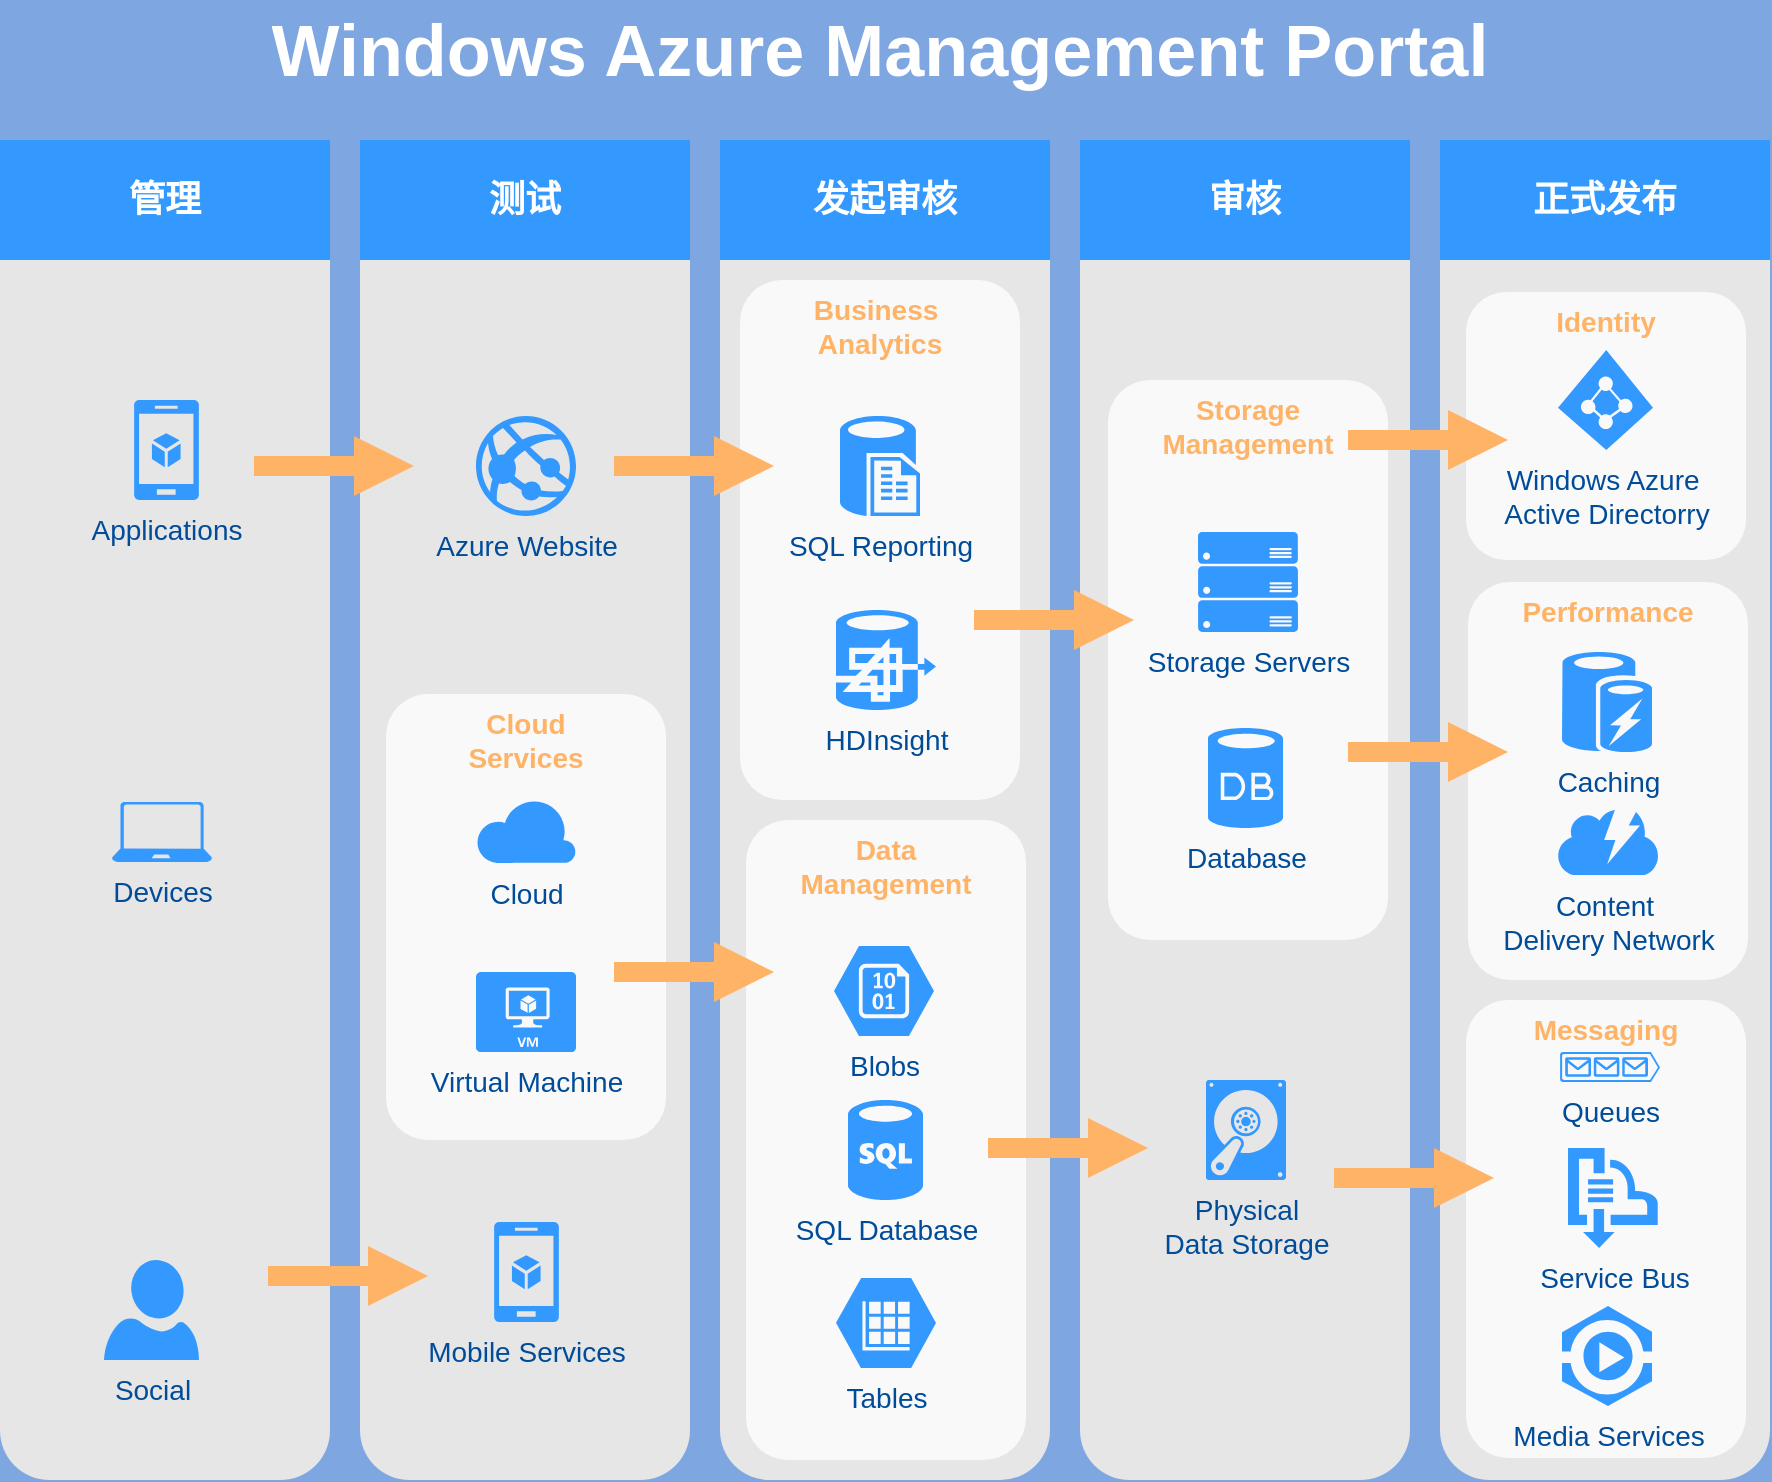 <mxfile version="13.6.2" type="github" pages="5">
  <diagram id="6a731a19-8d31-9384-78a2-239565b7b9f0" name="Page-1">
    <mxGraphModel dx="1186" dy="796" grid="1" gridSize="10" guides="1" tooltips="1" connect="1" arrows="1" fold="1" page="1" pageScale="1" pageWidth="1169" pageHeight="827" background="#7EA6E0" math="0" shadow="0">
      <root>
        <mxCell id="0" />
        <mxCell id="1" parent="0" />
        <mxCell id="2019" value="" style="rounded=1;whiteSpace=wrap;html=1;dashed=1;strokeColor=none;strokeWidth=2;fillColor=#E6E6E6;fontFamily=Verdana;fontSize=12;fontColor=#00BEF2" parent="1" vertex="1">
          <mxGeometry x="40" y="120" width="165" height="670" as="geometry" />
        </mxCell>
        <mxCell id="2020" value="" style="rounded=1;whiteSpace=wrap;html=1;dashed=1;strokeColor=none;strokeWidth=2;fillColor=#E6E6E6;fontFamily=Verdana;fontSize=12;fontColor=#00BEF2" parent="1" vertex="1">
          <mxGeometry x="220" y="120" width="165" height="670" as="geometry" />
        </mxCell>
        <mxCell id="2021" value="" style="rounded=1;whiteSpace=wrap;html=1;dashed=1;strokeColor=none;strokeWidth=2;fillColor=#E6E6E6;fontFamily=Verdana;fontSize=12;fontColor=#00BEF2" parent="1" vertex="1">
          <mxGeometry x="400" y="120" width="165" height="670" as="geometry" />
        </mxCell>
        <mxCell id="2022" value="" style="rounded=1;whiteSpace=wrap;html=1;dashed=1;strokeColor=none;strokeWidth=2;fillColor=#E6E6E6;fontFamily=Verdana;fontSize=12;fontColor=#00BEF2" parent="1" vertex="1">
          <mxGeometry x="580" y="120" width="165" height="670" as="geometry" />
        </mxCell>
        <mxCell id="2023" value="" style="rounded=1;whiteSpace=wrap;html=1;dashed=1;strokeColor=none;strokeWidth=2;fillColor=#E6E6E6;fontFamily=Verdana;fontSize=12;fontColor=#00BEF2" parent="1" vertex="1">
          <mxGeometry x="760" y="120" width="165" height="670" as="geometry" />
        </mxCell>
        <mxCell id="2025" value="管理" style="whiteSpace=wrap;html=1;dashed=1;strokeColor=none;strokeWidth=2;fillColor=#3399FF;fontFamily=Helvetica;fontSize=18;fontColor=#FFFFFF;fontStyle=1" parent="1" vertex="1">
          <mxGeometry x="40" y="120" width="165" height="60" as="geometry" />
        </mxCell>
        <mxCell id="2026" value="测试" style="whiteSpace=wrap;html=1;dashed=1;strokeColor=none;strokeWidth=2;fillColor=#3399FF;fontFamily=Helvetica;fontSize=18;fontColor=#FFFFFF;fontStyle=1" parent="1" vertex="1">
          <mxGeometry x="220" y="120" width="165" height="60" as="geometry" />
        </mxCell>
        <mxCell id="2027" value="发起审核" style="whiteSpace=wrap;html=1;dashed=1;strokeColor=none;strokeWidth=2;fillColor=#3399FF;fontFamily=Helvetica;fontSize=18;fontColor=#FFFFFF;fontStyle=1" parent="1" vertex="1">
          <mxGeometry x="400" y="120" width="165" height="60" as="geometry" />
        </mxCell>
        <mxCell id="2028" value="审核" style="whiteSpace=wrap;html=1;dashed=1;strokeColor=none;strokeWidth=2;fillColor=#3399FF;fontFamily=Helvetica;fontSize=18;fontColor=#FFFFFF;fontStyle=1" parent="1" vertex="1">
          <mxGeometry x="580" y="120" width="165" height="60" as="geometry" />
        </mxCell>
        <mxCell id="2029" value="正式发布" style="whiteSpace=wrap;html=1;dashed=1;strokeColor=none;strokeWidth=2;fillColor=#3399FF;fontFamily=Helvetica;fontSize=18;fontColor=#FFFFFF;fontStyle=1" parent="1" vertex="1">
          <mxGeometry x="760" y="120" width="165" height="60" as="geometry" />
        </mxCell>
        <mxCell id="2039" value="Devices" style="verticalLabelPosition=bottom;html=1;verticalAlign=top;strokeColor=none;fillColor=#3399FF;shape=mxgraph.azure.laptop;dashed=1;fontFamily=Helvetica;fontSize=14;fontColor=#004C99" parent="1" vertex="1">
          <mxGeometry x="96" y="451" width="50" height="30" as="geometry" />
        </mxCell>
        <mxCell id="2040" value="Applications" style="verticalLabelPosition=bottom;html=1;verticalAlign=top;strokeColor=none;fillColor=#3399FF;shape=mxgraph.azure.mobile_services;dashed=1;fontFamily=Helvetica;fontSize=14;fontColor=#004C99" parent="1" vertex="1">
          <mxGeometry x="107" y="250" width="32.5" height="50" as="geometry" />
        </mxCell>
        <mxCell id="2041" value="Social" style="verticalLabelPosition=bottom;html=1;verticalAlign=top;strokeColor=none;fillColor=#3399FF;shape=mxgraph.azure.user;dashed=1;fontSize=14;fontColor=#004C99" parent="1" vertex="1">
          <mxGeometry x="92" y="680" width="47.5" height="50" as="geometry" />
        </mxCell>
        <mxCell id="2045" value="Azure Website" style="verticalLabelPosition=bottom;html=1;verticalAlign=top;strokeColor=none;fillColor=#3399FF;shape=mxgraph.azure.azure_website;dashed=1;fontSize=14;fontColor=#004C99" parent="1" vertex="1">
          <mxGeometry x="278" y="258" width="50" height="50" as="geometry" />
        </mxCell>
        <mxCell id="2046" value="Mobile Services" style="verticalLabelPosition=bottom;html=1;verticalAlign=top;strokeColor=none;fillColor=#3399FF;shape=mxgraph.azure.mobile_services;dashed=1;fontSize=14;fontColor=#004C99" parent="1" vertex="1">
          <mxGeometry x="287" y="661" width="32.5" height="50" as="geometry" />
        </mxCell>
        <mxCell id="2047" value="Windows Azure Management Portal" style="text;html=1;strokeColor=none;fillColor=none;align=center;verticalAlign=middle;whiteSpace=wrap;overflow=hidden;dashed=1;fontSize=36;fontColor=#FFFFFF;fontFamily=Helvetica;fontStyle=1" parent="1" vertex="1">
          <mxGeometry x="40" y="50" width="880" height="50" as="geometry" />
        </mxCell>
        <mxCell id="2048" value="Business&amp;nbsp;&lt;div&gt;Analytics&lt;/div&gt;" style="rounded=1;whiteSpace=wrap;html=1;dashed=1;strokeColor=none;strokeWidth=2;fillColor=#FFFFFF;fontFamily=Helvetica;fontSize=14;fontColor=#FFB366;opacity=75;verticalAlign=top;fontStyle=1" parent="1" vertex="1">
          <mxGeometry x="410" y="190" width="140" height="260" as="geometry" />
        </mxCell>
        <mxCell id="2049" value="Data&lt;div&gt;Management&lt;/div&gt;" style="rounded=1;whiteSpace=wrap;html=1;dashed=1;strokeColor=none;strokeWidth=2;fillColor=#FFFFFF;fontFamily=Helvetica;fontSize=14;fontColor=#FFB366;opacity=75;verticalAlign=top;fontStyle=1" parent="1" vertex="1">
          <mxGeometry x="413" y="460" width="140" height="320" as="geometry" />
        </mxCell>
        <mxCell id="2050" value="SQL Reporting" style="verticalLabelPosition=bottom;html=1;verticalAlign=top;strokeColor=none;fillColor=#3399FF;shape=mxgraph.azure.sql_reporting;dashed=1;fontSize=14;fontColor=#004C99" parent="1" vertex="1">
          <mxGeometry x="460" y="258" width="40" height="50" as="geometry" />
        </mxCell>
        <mxCell id="2051" value="HDInsight" style="verticalLabelPosition=bottom;html=1;verticalAlign=top;strokeColor=none;fillColor=#3399FF;shape=mxgraph.azure.hdinsight;dashed=1;fontSize=14;fontColor=#004C99" parent="1" vertex="1">
          <mxGeometry x="458" y="355" width="50" height="50" as="geometry" />
        </mxCell>
        <mxCell id="2052" value="SQL Database" style="verticalLabelPosition=bottom;html=1;verticalAlign=top;strokeColor=none;fillColor=#3399FF;shape=mxgraph.azure.sql_database;dashed=1;fontFamily=Helvetica;fontSize=14;fontColor=#004C99" parent="1" vertex="1">
          <mxGeometry x="464" y="600" width="37.5" height="50" as="geometry" />
        </mxCell>
        <mxCell id="2053" value="Tables" style="verticalLabelPosition=bottom;html=1;verticalAlign=top;strokeColor=none;fillColor=#3399FF;shape=mxgraph.azure.storage_table;dashed=1;fontFamily=Helvetica;fontSize=14;fontColor=#004C99" parent="1" vertex="1">
          <mxGeometry x="458" y="689" width="50" height="45" as="geometry" />
        </mxCell>
        <mxCell id="2054" value="Blobs" style="verticalLabelPosition=bottom;html=1;verticalAlign=top;strokeColor=none;fillColor=#3399FF;shape=mxgraph.azure.storage_blob;dashed=1;fontFamily=Helvetica;fontSize=14;fontColor=#004C99" parent="1" vertex="1">
          <mxGeometry x="457" y="523" width="50" height="45" as="geometry" />
        </mxCell>
        <mxCell id="2055" value="Storage Management" style="rounded=1;whiteSpace=wrap;html=1;dashed=1;strokeColor=none;strokeWidth=2;fillColor=#FFFFFF;fontFamily=Helvetica;fontSize=14;fontColor=#FFB366;opacity=75;verticalAlign=top;fontStyle=1" parent="1" vertex="1">
          <mxGeometry x="594" y="240" width="140" height="280" as="geometry" />
        </mxCell>
        <mxCell id="2056" value="Storage Servers" style="verticalLabelPosition=bottom;html=1;verticalAlign=top;strokeColor=none;fillColor=#3399FF;shape=mxgraph.azure.server_rack;dashed=1;fontFamily=Helvetica;fontSize=14;fontColor=#004C99" parent="1" vertex="1">
          <mxGeometry x="639" y="316" width="50" height="50" as="geometry" />
        </mxCell>
        <mxCell id="2057" value="Database" style="verticalLabelPosition=bottom;html=1;verticalAlign=top;strokeColor=none;fillColor=#3399FF;shape=mxgraph.azure.database;dashed=1;fontFamily=Helvetica;fontSize=14;fontColor=#004C99" parent="1" vertex="1">
          <mxGeometry x="644" y="414" width="37.5" height="50" as="geometry" />
        </mxCell>
        <mxCell id="2058" value="Physical&lt;div&gt;Data Storage&lt;/div&gt;" style="verticalLabelPosition=bottom;html=1;verticalAlign=top;strokeColor=none;fillColor=#3399FF;shape=mxgraph.azure.vhd;dashed=1;fontFamily=Helvetica;fontSize=14;fontColor=#004C99" parent="1" vertex="1">
          <mxGeometry x="643" y="590" width="40" height="50" as="geometry" />
        </mxCell>
        <mxCell id="2059" value="Identity" style="rounded=1;whiteSpace=wrap;html=1;dashed=1;strokeColor=none;strokeWidth=2;fillColor=#FFFFFF;fontFamily=Helvetica;fontSize=14;fontColor=#FFB366;opacity=75;verticalAlign=top;fontStyle=1" parent="1" vertex="1">
          <mxGeometry x="773" y="196" width="140" height="134" as="geometry" />
        </mxCell>
        <mxCell id="2060" value="Windows Azure&amp;nbsp;&lt;div&gt;Active Directorry&lt;/div&gt;" style="verticalLabelPosition=bottom;html=1;verticalAlign=top;strokeColor=none;fillColor=#3399FF;shape=mxgraph.azure.azure_active_directory;dashed=1;fontFamily=Helvetica;fontSize=14;fontColor=#004C99" parent="1" vertex="1">
          <mxGeometry x="819" y="225" width="47.5" height="50" as="geometry" />
        </mxCell>
        <mxCell id="2061" value="Performance" style="rounded=1;whiteSpace=wrap;html=1;dashed=1;strokeColor=none;strokeWidth=2;fillColor=#FFFFFF;fontFamily=Helvetica;fontSize=14;fontColor=#FFB366;opacity=75;verticalAlign=top;fontStyle=1" parent="1" vertex="1">
          <mxGeometry x="774" y="341" width="140" height="199" as="geometry" />
        </mxCell>
        <mxCell id="2062" value="Caching" style="verticalLabelPosition=bottom;html=1;verticalAlign=top;strokeColor=none;fillColor=#3399FF;shape=mxgraph.azure.azure_cache;dashed=1;fontFamily=Helvetica;fontSize=14;fontColor=#004C99" parent="1" vertex="1">
          <mxGeometry x="821" y="376" width="45" height="50" as="geometry" />
        </mxCell>
        <mxCell id="2063" value="Content&amp;nbsp;&lt;div&gt;Delivery Network&lt;/div&gt;" style="verticalLabelPosition=bottom;html=1;verticalAlign=top;strokeColor=none;fillColor=#3399FF;shape=mxgraph.azure.content_delivery_network;dashed=1;fontFamily=Helvetica;fontSize=14;fontColor=#004C99" parent="1" vertex="1">
          <mxGeometry x="819" y="455" width="50" height="32.5" as="geometry" />
        </mxCell>
        <mxCell id="2064" value="Messaging" style="rounded=1;whiteSpace=wrap;html=1;dashed=1;strokeColor=none;strokeWidth=2;fillColor=#FFFFFF;fontFamily=Helvetica;fontSize=14;fontColor=#FFB366;opacity=75;verticalAlign=top;fontStyle=1" parent="1" vertex="1">
          <mxGeometry x="773" y="550" width="140" height="229" as="geometry" />
        </mxCell>
        <mxCell id="2065" value="Queues" style="verticalLabelPosition=bottom;html=1;verticalAlign=top;strokeColor=none;fillColor=#3399FF;shape=mxgraph.azure.queue_generic;dashed=1;fontFamily=Helvetica;fontSize=14;fontColor=#004C99" parent="1" vertex="1">
          <mxGeometry x="820" y="576" width="50" height="15" as="geometry" />
        </mxCell>
        <mxCell id="2066" value="Service Bus" style="verticalLabelPosition=bottom;html=1;verticalAlign=top;strokeColor=none;fillColor=#3399FF;shape=mxgraph.azure.service_bus;dashed=1;fontFamily=Helvetica;fontSize=14;fontColor=#004C99" parent="1" vertex="1">
          <mxGeometry x="824" y="624" width="45" height="50" as="geometry" />
        </mxCell>
        <mxCell id="2067" value="Media Services" style="verticalLabelPosition=bottom;html=1;verticalAlign=top;strokeColor=none;fillColor=#3399FF;shape=mxgraph.azure.media_service;dashed=1;fontFamily=Helvetica;fontSize=14;fontColor=#004C99" parent="1" vertex="1">
          <mxGeometry x="821" y="703" width="45" height="50" as="geometry" />
        </mxCell>
        <mxCell id="2068" value="Cloud&lt;div&gt;Services&lt;/div&gt;" style="rounded=1;whiteSpace=wrap;html=1;dashed=1;strokeColor=none;strokeWidth=2;fillColor=#FFFFFF;fontFamily=Helvetica;fontSize=14;fontColor=#FFB366;opacity=75;verticalAlign=top;fontStyle=1" parent="1" vertex="1">
          <mxGeometry x="233" y="397" width="140" height="223" as="geometry" />
        </mxCell>
        <mxCell id="2069" value="Cloud" style="verticalLabelPosition=bottom;html=1;verticalAlign=top;strokeColor=none;fillColor=#3399FF;shape=mxgraph.azure.cloud;dashed=1;fontSize=14;fontColor=#004C99" parent="1" vertex="1">
          <mxGeometry x="278" y="449" width="50" height="32.5" as="geometry" />
        </mxCell>
        <mxCell id="2070" value="Virtual Machine" style="verticalLabelPosition=bottom;html=1;verticalAlign=top;strokeColor=none;fillColor=#3399FF;shape=mxgraph.azure.virtual_machine;dashed=1;fontSize=14;fontColor=#004C99" parent="1" vertex="1">
          <mxGeometry x="278" y="536" width="50" height="40" as="geometry" />
        </mxCell>
        <mxCell id="2075" value="" style="arrow;html=1;endArrow=block;endFill=1;strokeColor=none;strokeWidth=4;fontFamily=Helvetica;fontSize=36;fontColor=#FFB366;fillColor=#FFB366;" parent="1" edge="1">
          <mxGeometry width="100" height="100" relative="1" as="geometry">
            <mxPoint x="167" y="283" as="sourcePoint" />
            <mxPoint x="247" y="283" as="targetPoint" />
          </mxGeometry>
        </mxCell>
        <mxCell id="2076" value="" style="arrow;html=1;endArrow=block;endFill=1;strokeColor=none;strokeWidth=4;fontFamily=Helvetica;fontSize=36;fontColor=#FFB366;fillColor=#FFB366;opacity=100" parent="1" edge="1">
          <mxGeometry width="100" height="100" relative="1" as="geometry">
            <mxPoint x="347" y="283" as="sourcePoint" />
            <mxPoint x="427" y="283" as="targetPoint" />
          </mxGeometry>
        </mxCell>
        <mxCell id="2077" value="" style="arrow;html=1;endArrow=block;endFill=1;strokeColor=none;strokeWidth=4;fontFamily=Helvetica;fontSize=36;fontColor=#FFB366;fillColor=#FFB366;" parent="1" edge="1">
          <mxGeometry width="100" height="100" relative="1" as="geometry">
            <mxPoint x="527" y="360" as="sourcePoint" />
            <mxPoint x="607" y="360" as="targetPoint" />
          </mxGeometry>
        </mxCell>
        <mxCell id="2078" value="" style="arrow;html=1;endArrow=block;endFill=1;strokeColor=none;strokeWidth=4;fontFamily=Helvetica;fontSize=36;fontColor=#FFB366;fillColor=#FFB366;" parent="1" edge="1">
          <mxGeometry width="100" height="100" relative="1" as="geometry">
            <mxPoint x="714" y="426" as="sourcePoint" />
            <mxPoint x="794" y="426" as="targetPoint" />
          </mxGeometry>
        </mxCell>
        <mxCell id="2079" value="" style="arrow;html=1;endArrow=block;endFill=1;strokeColor=none;strokeWidth=4;fontFamily=Helvetica;fontSize=36;fontColor=#FFB366;fillColor=#FFB366;" parent="1" edge="1">
          <mxGeometry width="100" height="100" relative="1" as="geometry">
            <mxPoint x="714" y="270" as="sourcePoint" />
            <mxPoint x="794" y="270" as="targetPoint" />
          </mxGeometry>
        </mxCell>
        <mxCell id="2082" value="" style="arrow;html=1;endArrow=block;endFill=1;strokeColor=none;strokeWidth=4;fontFamily=Helvetica;fontSize=36;fontColor=#FFB366;fillColor=#FFB366;" parent="1" edge="1">
          <mxGeometry width="100" height="100" relative="1" as="geometry">
            <mxPoint x="707" y="639" as="sourcePoint" />
            <mxPoint x="787" y="639" as="targetPoint" />
          </mxGeometry>
        </mxCell>
        <mxCell id="2083" value="" style="arrow;html=1;endArrow=block;endFill=1;strokeColor=none;strokeWidth=4;fontFamily=Helvetica;fontSize=36;fontColor=#FFB366;fillColor=#FFB366;" parent="1" edge="1">
          <mxGeometry width="100" height="100" relative="1" as="geometry">
            <mxPoint x="534" y="624" as="sourcePoint" />
            <mxPoint x="614" y="624" as="targetPoint" />
          </mxGeometry>
        </mxCell>
        <mxCell id="2084" value="" style="arrow;html=1;endArrow=block;endFill=1;strokeColor=none;strokeWidth=4;fontFamily=Helvetica;fontSize=36;fontColor=#FFB366;fillColor=#FFB366;" parent="1" edge="1">
          <mxGeometry width="100" height="100" relative="1" as="geometry">
            <mxPoint x="347" y="536" as="sourcePoint" />
            <mxPoint x="427" y="536" as="targetPoint" />
          </mxGeometry>
        </mxCell>
        <mxCell id="2085" value="" style="arrow;html=1;endArrow=block;endFill=1;strokeColor=none;strokeWidth=4;fontFamily=Helvetica;fontSize=36;fontColor=#FFB366;fillColor=#FFB366;" parent="1" edge="1">
          <mxGeometry width="100" height="100" relative="1" as="geometry">
            <mxPoint x="174" y="688" as="sourcePoint" />
            <mxPoint x="254" y="688" as="targetPoint" />
          </mxGeometry>
        </mxCell>
      </root>
    </mxGraphModel>
  </diagram>
  <diagram id="IH98GodnJjiZcpMsWUpl" name="多环境">
    <mxGraphModel dx="1186" dy="796" grid="0" gridSize="10" guides="1" tooltips="1" connect="1" arrows="1" fold="1" page="0" pageScale="1" pageWidth="827" pageHeight="1169" background="#353743" math="0" shadow="0">
      <root>
        <mxCell id="8yY1ew1iVUyGV_3vnYZS-0" />
        <mxCell id="8yY1ew1iVUyGV_3vnYZS-1" parent="8yY1ew1iVUyGV_3vnYZS-0" />
        <mxCell id="8yY1ew1iVUyGV_3vnYZS-2" value="" style="rounded=0;whiteSpace=wrap;html=1;dashed=1;strokeColor=none;strokeWidth=2;fontFamily=Verdana;fontSize=12;fontColor=#00BEF2;fillColor=#525466;" vertex="1" parent="8yY1ew1iVUyGV_3vnYZS-1">
          <mxGeometry x="40" y="113" width="440" height="555" as="geometry" />
        </mxCell>
        <mxCell id="8yY1ew1iVUyGV_3vnYZS-3" value="" style="rounded=0;whiteSpace=wrap;html=1;dashed=1;strokeColor=none;strokeWidth=2;fontFamily=Verdana;fontSize=12;fontColor=#00BEF2;fillColor=#525466;" vertex="1" parent="8yY1ew1iVUyGV_3vnYZS-1">
          <mxGeometry x="530.5" y="115" width="360" height="553" as="geometry" />
        </mxCell>
        <mxCell id="8yY1ew1iVUyGV_3vnYZS-4" value="手机" style="verticalLabelPosition=bottom;html=1;verticalAlign=top;strokeColor=none;fillColor=#3399FF;shape=mxgraph.azure.mobile_services;dashed=1;fontSize=14;fontColor=#FFFFFF;" vertex="1" parent="8yY1ew1iVUyGV_3vnYZS-1">
          <mxGeometry x="571.5" y="479" width="32.5" height="50" as="geometry" />
        </mxCell>
        <mxCell id="8yY1ew1iVUyGV_3vnYZS-5" value="HCMS多环境" style="text;html=1;fillColor=none;align=center;verticalAlign=middle;whiteSpace=wrap;overflow=hidden;dashed=1;fontSize=30;fontColor=#FFFFFF;fontFamily=Helvetica;fontStyle=1;strokeColor=#99CCFF;" vertex="1" parent="8yY1ew1iVUyGV_3vnYZS-1">
          <mxGeometry x="41.5" y="40" width="847" height="50" as="geometry" />
        </mxCell>
        <mxCell id="8yY1ew1iVUyGV_3vnYZS-6" value="内容模型" style="whiteSpace=wrap;html=1;dashed=1;strokeColor=none;strokeWidth=2;fontFamily=Helvetica;fontSize=15;fontColor=#FFFFFF;fontStyle=1;fillColor=#7176B9;" vertex="1" parent="8yY1ew1iVUyGV_3vnYZS-1">
          <mxGeometry x="67" y="281" width="170" height="50" as="geometry" />
        </mxCell>
        <mxCell id="8yY1ew1iVUyGV_3vnYZS-7" value="PC" style="verticalAlign=top;verticalLabelPosition=bottom;labelPosition=center;align=center;html=1;outlineConnect=0;fillColor=#CCCCCC;strokeColor=#6881B3;gradientColor=none;gradientDirection=north;strokeWidth=2;shape=mxgraph.networks.pc;rounded=0;fontColor=#FFFFFF;" vertex="1" parent="8yY1ew1iVUyGV_3vnYZS-1">
          <mxGeometry x="791.5" y="479" width="70" height="50" as="geometry" />
        </mxCell>
        <mxCell id="8yY1ew1iVUyGV_3vnYZS-8" value="小程序" style="shape=image;html=1;verticalAlign=top;verticalLabelPosition=bottom;labelBackgroundColor=none;imageAspect=0;aspect=fixed;image=https://cdn4.iconfinder.com/data/icons/logos-and-brands/512/371_Wechat_logo-128.png;rounded=0;fillColor=#3399FF;fontColor=#FFFFFF;" vertex="1" parent="8yY1ew1iVUyGV_3vnYZS-1">
          <mxGeometry x="645.5" y="482" width="44" height="44" as="geometry" />
        </mxCell>
        <mxCell id="8yY1ew1iVUyGV_3vnYZS-9" value="小程序&lt;br&gt;" style="shape=image;html=1;verticalAlign=top;verticalLabelPosition=bottom;labelBackgroundColor=none;imageAspect=0;aspect=fixed;image=https://cdn4.iconfinder.com/data/icons/logos-and-brands/512/13_Alipay_logo_logos-128.png;rounded=0;fillColor=#3399FF;fontColor=#FFFFFF;" vertex="1" parent="8yY1ew1iVUyGV_3vnYZS-1">
          <mxGeometry x="727.5" y="484.5" width="39" height="39" as="geometry" />
        </mxCell>
        <mxCell id="8yY1ew1iVUyGV_3vnYZS-10" value="功能管理" style="whiteSpace=wrap;html=1;dashed=1;strokeColor=none;strokeWidth=2;fontFamily=Helvetica;fontSize=15;fontColor=#FFFFFF;fontStyle=1;fillColor=#7176B9;" vertex="1" parent="8yY1ew1iVUyGV_3vnYZS-1">
          <mxGeometry x="283" y="281" width="170" height="50" as="geometry" />
        </mxCell>
        <mxCell id="8yY1ew1iVUyGV_3vnYZS-11" style="edgeStyle=orthogonalEdgeStyle;curved=1;orthogonalLoop=1;jettySize=auto;html=1;exitX=0.5;exitY=1;exitDx=0;exitDy=0;labelBackgroundColor=none;strokeWidth=4;fontSize=15;fontColor=#FFFFFF;" edge="1" parent="8yY1ew1iVUyGV_3vnYZS-1" source="8yY1ew1iVUyGV_3vnYZS-10" target="8yY1ew1iVUyGV_3vnYZS-10">
          <mxGeometry relative="1" as="geometry" />
        </mxCell>
        <mxCell id="8yY1ew1iVUyGV_3vnYZS-12" value="发布测试" style="whiteSpace=wrap;html=1;dashed=1;strokeColor=none;strokeWidth=2;fontFamily=Helvetica;fontSize=15;fontColor=#FFFFFF;fontStyle=1;fillColor=#7176B9;" vertex="1" parent="8yY1ew1iVUyGV_3vnYZS-1">
          <mxGeometry x="67" y="378" width="170" height="50" as="geometry" />
        </mxCell>
        <mxCell id="8yY1ew1iVUyGV_3vnYZS-13" value="测试" style="whiteSpace=wrap;html=1;dashed=1;strokeColor=none;strokeWidth=2;fontFamily=Helvetica;fontSize=15;fontColor=#FFFFFF;fontStyle=1;fillColor=#7176B9;" vertex="1" parent="8yY1ew1iVUyGV_3vnYZS-1">
          <mxGeometry x="283" y="378" width="170" height="50" as="geometry" />
        </mxCell>
        <mxCell id="8yY1ew1iVUyGV_3vnYZS-14" style="edgeStyle=orthogonalEdgeStyle;curved=1;orthogonalLoop=1;jettySize=auto;html=1;exitX=0.5;exitY=1;exitDx=0;exitDy=0;labelBackgroundColor=none;strokeWidth=4;fontSize=15;fontColor=#FFFFFF;" edge="1" parent="8yY1ew1iVUyGV_3vnYZS-1" source="8yY1ew1iVUyGV_3vnYZS-13" target="8yY1ew1iVUyGV_3vnYZS-13">
          <mxGeometry relative="1" as="geometry" />
        </mxCell>
        <mxCell id="8yY1ew1iVUyGV_3vnYZS-15" value="发布审核" style="whiteSpace=wrap;html=1;dashed=1;strokeColor=none;strokeWidth=2;fontFamily=Helvetica;fontSize=15;fontColor=#FFFFFF;fontStyle=1;fillColor=#7176B9;" vertex="1" parent="8yY1ew1iVUyGV_3vnYZS-1">
          <mxGeometry x="67" y="474" width="170" height="50" as="geometry" />
        </mxCell>
        <mxCell id="8yY1ew1iVUyGV_3vnYZS-16" value="审核" style="whiteSpace=wrap;html=1;dashed=1;strokeColor=none;strokeWidth=2;fontFamily=Helvetica;fontSize=15;fontColor=#FFFFFF;fontStyle=1;fillColor=#7176B9;" vertex="1" parent="8yY1ew1iVUyGV_3vnYZS-1">
          <mxGeometry x="279" y="474" width="170" height="50" as="geometry" />
        </mxCell>
        <mxCell id="8yY1ew1iVUyGV_3vnYZS-17" style="edgeStyle=orthogonalEdgeStyle;curved=1;orthogonalLoop=1;jettySize=auto;html=1;exitX=0.5;exitY=1;exitDx=0;exitDy=0;labelBackgroundColor=none;strokeWidth=4;fontSize=15;fontColor=#FFFFFF;" edge="1" parent="8yY1ew1iVUyGV_3vnYZS-1" source="8yY1ew1iVUyGV_3vnYZS-16" target="8yY1ew1iVUyGV_3vnYZS-16">
          <mxGeometry relative="1" as="geometry" />
        </mxCell>
        <mxCell id="8yY1ew1iVUyGV_3vnYZS-18" value="正式发布" style="whiteSpace=wrap;html=1;dashed=1;strokeColor=none;strokeWidth=2;fontFamily=Helvetica;fontSize=15;fontColor=#FFFFFF;fontStyle=1;fillColor=#7176B9;" vertex="1" parent="8yY1ew1iVUyGV_3vnYZS-1">
          <mxGeometry x="67" y="571" width="170" height="50" as="geometry" />
        </mxCell>
        <mxCell id="8yY1ew1iVUyGV_3vnYZS-19" style="edgeStyle=orthogonalEdgeStyle;curved=1;orthogonalLoop=1;jettySize=auto;html=1;exitX=0.5;exitY=1;exitDx=0;exitDy=0;labelBackgroundColor=none;strokeWidth=4;fontSize=15;fontColor=#FFFFFF;" edge="1" parent="8yY1ew1iVUyGV_3vnYZS-1">
          <mxGeometry relative="1" as="geometry">
            <mxPoint x="395" y="620" as="sourcePoint" />
            <mxPoint x="395" y="620" as="targetPoint" />
          </mxGeometry>
        </mxCell>
        <mxCell id="8yY1ew1iVUyGV_3vnYZS-20" value="内网" style="text;html=1;strokeColor=none;fillColor=none;align=center;verticalAlign=middle;whiteSpace=wrap;rounded=0;labelBackgroundColor=none;fontSize=28;fontColor=#FFFFFF;" vertex="1" parent="8yY1ew1iVUyGV_3vnYZS-1">
          <mxGeometry x="61" y="130" width="80" height="47" as="geometry" />
        </mxCell>
        <mxCell id="8yY1ew1iVUyGV_3vnYZS-21" value="外网" style="text;html=1;strokeColor=none;fillColor=none;align=center;verticalAlign=middle;whiteSpace=wrap;rounded=0;labelBackgroundColor=none;fontSize=28;fontColor=#FFFFFF;" vertex="1" parent="8yY1ew1iVUyGV_3vnYZS-1">
          <mxGeometry x="543.5" y="126" width="80" height="47" as="geometry" />
        </mxCell>
        <mxCell id="8yY1ew1iVUyGV_3vnYZS-22" value="" style="endArrow=none;dashed=1;html=1;labelBackgroundColor=none;strokeWidth=4;fontSize=28;fontColor=#FFFFFF;strokeColor=#7176B9;" edge="1" parent="8yY1ew1iVUyGV_3vnYZS-1">
          <mxGeometry width="50" height="50" relative="1" as="geometry">
            <mxPoint x="505.5" y="662" as="sourcePoint" />
            <mxPoint x="505.5" y="119" as="targetPoint" />
          </mxGeometry>
        </mxCell>
        <mxCell id="8yY1ew1iVUyGV_3vnYZS-23" value="" style="verticalLabelPosition=bottom;html=1;verticalAlign=top;align=center;strokeColor=none;shape=mxgraph.azure.sql_database;rounded=0;fillColor=#3399FF;" vertex="1" parent="8yY1ew1iVUyGV_3vnYZS-1">
          <mxGeometry x="671.5" y="146" width="84" height="105" as="geometry" />
        </mxCell>
        <mxCell id="8yY1ew1iVUyGV_3vnYZS-24" value="" style="verticalLabelPosition=bottom;html=1;verticalAlign=top;align=center;strokeColor=none;shape=mxgraph.azure.sql_database;rounded=0;fillColor=#3399FF;" vertex="1" parent="8yY1ew1iVUyGV_3vnYZS-1">
          <mxGeometry x="224" y="144" width="84" height="105" as="geometry" />
        </mxCell>
        <mxCell id="8yY1ew1iVUyGV_3vnYZS-25" value="API" style="html=1;shadow=0;dashed=0;align=center;verticalAlign=middle;shape=mxgraph.arrows2.arrow;dy=0.6;dx=40;notch=15;rounded=0;labelBackgroundColor=none;fontSize=20;fontColor=#FFFFFF;direction=south;strokeColor=none;fillColor=#7176B9;" vertex="1" parent="8yY1ew1iVUyGV_3vnYZS-1">
          <mxGeometry x="662" y="295" width="103" height="125" as="geometry" />
        </mxCell>
      </root>
    </mxGraphModel>
  </diagram>
  <diagram id="AGTmLbVEwhTVHdfsuJQg" name="审核流程">
    <mxGraphModel dx="1586" dy="796" grid="0" gridSize="10" guides="1" tooltips="1" connect="1" arrows="1" fold="1" page="0" pageScale="1" pageWidth="827" pageHeight="1169" background="#353743" math="0" shadow="0">
      <root>
        <mxCell id="H9HIvyehpdawFJ4Wp84v-0" />
        <mxCell id="H9HIvyehpdawFJ4Wp84v-1" parent="H9HIvyehpdawFJ4Wp84v-0" />
        <mxCell id="VCgROHbzmQnPvIE1pcCq-0" value="" style="rounded=0;whiteSpace=wrap;html=1;dashed=1;strokeColor=none;strokeWidth=2;fontFamily=Verdana;fontSize=12;fontColor=#00BEF2;fillColor=#525466;" vertex="1" parent="H9HIvyehpdawFJ4Wp84v-1">
          <mxGeometry x="29" y="151" width="217" height="519" as="geometry" />
        </mxCell>
        <mxCell id="eseDV-0NWVlALmzvI1Uo-0" value="项目管理" style="text;html=1;fillColor=none;align=center;verticalAlign=middle;whiteSpace=wrap;overflow=hidden;dashed=1;fontSize=30;fontColor=#FFFFFF;fontFamily=Helvetica;fontStyle=1;strokeColor=#99CCFF;" vertex="1" parent="H9HIvyehpdawFJ4Wp84v-1">
          <mxGeometry x="29" y="70" width="215" height="50" as="geometry" />
        </mxCell>
        <mxCell id="eseDV-0NWVlALmzvI1Uo-1" value="" style="rounded=0;whiteSpace=wrap;html=1;dashed=1;strokeColor=none;strokeWidth=2;fontFamily=Verdana;fontSize=12;fontColor=#00BEF2;fillColor=#525466;" vertex="1" parent="H9HIvyehpdawFJ4Wp84v-1">
          <mxGeometry x="282" y="151" width="217" height="521" as="geometry" />
        </mxCell>
        <mxCell id="eseDV-0NWVlALmzvI1Uo-2" value="测试人员" style="text;html=1;fillColor=none;align=center;verticalAlign=middle;whiteSpace=wrap;overflow=hidden;dashed=1;fontSize=30;fontColor=#FFFFFF;fontFamily=Helvetica;fontStyle=1;strokeColor=#99CCFF;" vertex="1" parent="H9HIvyehpdawFJ4Wp84v-1">
          <mxGeometry x="282" y="70" width="215" height="50" as="geometry" />
        </mxCell>
        <mxCell id="eseDV-0NWVlALmzvI1Uo-3" value="" style="rounded=0;whiteSpace=wrap;html=1;dashed=1;strokeColor=none;strokeWidth=2;fontFamily=Verdana;fontSize=12;fontColor=#00BEF2;fillColor=#525466;" vertex="1" parent="H9HIvyehpdawFJ4Wp84v-1">
          <mxGeometry x="-228" y="151" width="217" height="520" as="geometry" />
        </mxCell>
        <mxCell id="eseDV-0NWVlALmzvI1Uo-4" value="审核人员" style="text;html=1;fillColor=none;align=center;verticalAlign=middle;whiteSpace=wrap;overflow=hidden;dashed=1;fontSize=30;fontColor=#FFFFFF;fontFamily=Helvetica;fontStyle=1;strokeColor=#99CCFF;" vertex="1" parent="H9HIvyehpdawFJ4Wp84v-1">
          <mxGeometry x="-228" y="70" width="215" height="50" as="geometry" />
        </mxCell>
        <mxCell id="jR_iAiSXX3ViJw8WcmEt-0" value="内容模型" style="whiteSpace=wrap;html=1;dashed=1;strokeColor=none;strokeWidth=2;fontFamily=Helvetica;fontSize=15;fontColor=#FFFFFF;fontStyle=1;fillColor=#7176B9;" vertex="1" parent="H9HIvyehpdawFJ4Wp84v-1">
          <mxGeometry x="52.5" y="174" width="170" height="50" as="geometry" />
        </mxCell>
        <mxCell id="_yxDPZeMNhEqnfOr6vDJ-0" value="功能管理" style="whiteSpace=wrap;html=1;dashed=1;strokeColor=none;strokeWidth=2;fontFamily=Helvetica;fontSize=15;fontColor=#FFFFFF;fontStyle=1;fillColor=#7176B9;" vertex="1" parent="H9HIvyehpdawFJ4Wp84v-1">
          <mxGeometry x="51.5" y="251" width="170" height="50" as="geometry" />
        </mxCell>
        <mxCell id="jexqZEo2QSrobipQWvf1-0" value="发布测试" style="whiteSpace=wrap;html=1;dashed=1;strokeColor=none;strokeWidth=2;fontFamily=Helvetica;fontSize=15;fontColor=#FFFFFF;fontStyle=1;fillColor=#7176B9;" vertex="1" parent="H9HIvyehpdawFJ4Wp84v-1">
          <mxGeometry x="49" y="322" width="170" height="50" as="geometry" />
        </mxCell>
        <mxCell id="1dAEY-5j7isZFj3obmMp-0" value="测试" style="whiteSpace=wrap;html=1;dashed=1;strokeColor=none;strokeWidth=2;fontFamily=Helvetica;fontSize=15;fontColor=#FFFFFF;fontStyle=1;fillColor=#7176B9;" vertex="1" parent="H9HIvyehpdawFJ4Wp84v-1">
          <mxGeometry x="308" y="389" width="170" height="50" as="geometry" />
        </mxCell>
        <mxCell id="1dAEY-5j7isZFj3obmMp-2" value="发布审核" style="whiteSpace=wrap;html=1;dashed=1;strokeColor=none;strokeWidth=2;fontFamily=Helvetica;fontSize=15;fontColor=#FFFFFF;fontStyle=1;fillColor=#7176B9;" vertex="1" parent="H9HIvyehpdawFJ4Wp84v-1">
          <mxGeometry x="50.25" y="457" width="170" height="50" as="geometry" />
        </mxCell>
        <mxCell id="1dAEY-5j7isZFj3obmMp-3" value="审核" style="whiteSpace=wrap;html=1;dashed=1;strokeColor=none;strokeWidth=2;fontFamily=Helvetica;fontSize=15;fontColor=#FFFFFF;fontStyle=1;fillColor=#7176B9;" vertex="1" parent="H9HIvyehpdawFJ4Wp84v-1">
          <mxGeometry x="-204.5" y="527" width="170" height="50" as="geometry" />
        </mxCell>
        <mxCell id="1dAEY-5j7isZFj3obmMp-4" value="正式发布" style="whiteSpace=wrap;html=1;dashed=1;strokeColor=none;strokeWidth=2;fontFamily=Helvetica;fontSize=15;fontColor=#FFFFFF;fontStyle=1;fillColor=#7176B9;" vertex="1" parent="H9HIvyehpdawFJ4Wp84v-1">
          <mxGeometry x="50.25" y="584" width="170" height="50" as="geometry" />
        </mxCell>
        <mxCell id="1dAEY-5j7isZFj3obmMp-8" value="" style="shape=flexArrow;endArrow=classic;html=1;strokeColor=#FFFFFF;strokeWidth=2;fontSize=30;width=9;endSize=6.67;" edge="1" parent="H9HIvyehpdawFJ4Wp84v-1">
          <mxGeometry width="50" height="50" relative="1" as="geometry">
            <mxPoint x="-23" y="608.5" as="sourcePoint" />
            <mxPoint x="43" y="608.5" as="targetPoint" />
          </mxGeometry>
        </mxCell>
        <mxCell id="1dAEY-5j7isZFj3obmMp-12" value="" style="shape=flexArrow;endArrow=classic;html=1;strokeColor=#FFFFFF;strokeWidth=2;fontSize=30;width=9;endSize=6.67;" edge="1" parent="H9HIvyehpdawFJ4Wp84v-1">
          <mxGeometry width="50" height="50" relative="1" as="geometry">
            <mxPoint x="233" y="346.5" as="sourcePoint" />
            <mxPoint x="299" y="346.5" as="targetPoint" />
          </mxGeometry>
        </mxCell>
        <mxCell id="1dAEY-5j7isZFj3obmMp-16" value="" style="shape=flexArrow;endArrow=classic;html=1;strokeColor=#FFFFFF;strokeWidth=2;fontSize=30;width=9;endSize=6.67;" edge="1" parent="H9HIvyehpdawFJ4Wp84v-1">
          <mxGeometry width="50" height="50" relative="1" as="geometry">
            <mxPoint x="40" y="481.5" as="sourcePoint" />
            <mxPoint x="-26" y="481.5" as="targetPoint" />
          </mxGeometry>
        </mxCell>
        <mxCell id="1dAEY-5j7isZFj3obmMp-17" value="" style="shape=flexArrow;endArrow=classic;html=1;strokeColor=#FFFFFF;strokeWidth=2;fontSize=30;width=9;endSize=6.67;" edge="1" parent="H9HIvyehpdawFJ4Wp84v-1">
          <mxGeometry width="50" height="50" relative="1" as="geometry">
            <mxPoint x="295" y="481.5" as="sourcePoint" />
            <mxPoint x="229" y="481.5" as="targetPoint" />
          </mxGeometry>
        </mxCell>
      </root>
    </mxGraphModel>
  </diagram>
  <diagram id="yVZ2ei6iSQOBzKIry6mu" name="权限管理">
    <mxGraphModel dx="1186" dy="796" grid="1" gridSize="10" guides="1" tooltips="1" connect="1" arrows="1" fold="1" page="1" pageScale="1" pageWidth="827" pageHeight="1169" math="0" shadow="0">
      <root>
        <mxCell id="GxxmK9Tl_hf9PtyCDC_K-0" />
        <mxCell id="GxxmK9Tl_hf9PtyCDC_K-1" parent="GxxmK9Tl_hf9PtyCDC_K-0" />
      </root>
    </mxGraphModel>
  </diagram>
  <diagram id="e9yRB957I4ojOXTReGmq" name="内容模型">
    <mxGraphModel dx="1586" dy="796" grid="0" gridSize="10" guides="1" tooltips="1" connect="1" arrows="1" fold="1" page="0" pageScale="1" pageWidth="827" pageHeight="1169" background="#353743" math="0" shadow="0">
      <root>
        <mxCell id="WLpevd6Q-R2o8T81IHBR-0" />
        <mxCell id="WLpevd6Q-R2o8T81IHBR-1" parent="WLpevd6Q-R2o8T81IHBR-0" />
        <mxCell id="OuiWJO0Z1k6ap7uXhKqw-0" value="" style="rounded=0;whiteSpace=wrap;html=1;dashed=1;strokeColor=none;strokeWidth=2;fontFamily=Verdana;fontSize=12;fontColor=#00BEF2;fillColor=#525466;" vertex="1" parent="WLpevd6Q-R2o8T81IHBR-1">
          <mxGeometry x="-73" y="151" width="217" height="519" as="geometry" />
        </mxCell>
        <mxCell id="OuiWJO0Z1k6ap7uXhKqw-1" value="内容基础类型" style="text;html=1;fillColor=none;align=center;verticalAlign=middle;whiteSpace=wrap;overflow=hidden;dashed=1;fontSize=30;fontColor=#FFFFFF;fontFamily=Helvetica;fontStyle=1;strokeColor=#99CCFF;" vertex="1" parent="WLpevd6Q-R2o8T81IHBR-1">
          <mxGeometry x="-73" y="70" width="215" height="50" as="geometry" />
        </mxCell>
        <mxCell id="OuiWJO0Z1k6ap7uXhKqw-2" value="" style="rounded=0;whiteSpace=wrap;html=1;dashed=1;strokeColor=none;strokeWidth=2;fontFamily=Verdana;fontSize=12;fontColor=#00BEF2;fillColor=#525466;" vertex="1" parent="WLpevd6Q-R2o8T81IHBR-1">
          <mxGeometry x="282" y="151" width="217" height="521" as="geometry" />
        </mxCell>
        <mxCell id="OuiWJO0Z1k6ap7uXhKqw-3" value="内容模型" style="text;html=1;fillColor=none;align=center;verticalAlign=middle;whiteSpace=wrap;overflow=hidden;dashed=1;fontSize=30;fontColor=#FFFFFF;fontFamily=Helvetica;fontStyle=1;strokeColor=#99CCFF;" vertex="1" parent="WLpevd6Q-R2o8T81IHBR-1">
          <mxGeometry x="282" y="70" width="215" height="50" as="geometry" />
        </mxCell>
        <mxCell id="OuiWJO0Z1k6ap7uXhKqw-6" value="文本" style="whiteSpace=wrap;html=1;dashed=1;strokeColor=none;strokeWidth=2;fontFamily=Helvetica;fontSize=15;fontColor=#FFFFFF;fontStyle=1;fillColor=#7176B9;" vertex="1" parent="WLpevd6Q-R2o8T81IHBR-1">
          <mxGeometry x="-49.5" y="173.5" width="170" height="50" as="geometry" />
        </mxCell>
        <mxCell id="OuiWJO0Z1k6ap7uXhKqw-7" value="布尔" style="whiteSpace=wrap;html=1;dashed=1;strokeColor=none;strokeWidth=2;fontFamily=Helvetica;fontSize=15;fontColor=#FFFFFF;fontStyle=1;fillColor=#7176B9;" vertex="1" parent="WLpevd6Q-R2o8T81IHBR-1">
          <mxGeometry x="-49.5" y="245" width="170" height="50" as="geometry" />
        </mxCell>
        <mxCell id="OuiWJO0Z1k6ap7uXhKqw-8" value="json" style="whiteSpace=wrap;html=1;dashed=1;strokeColor=none;strokeWidth=2;fontFamily=Helvetica;fontSize=15;fontColor=#FFFFFF;fontStyle=1;fillColor=#7176B9;" vertex="1" parent="WLpevd6Q-R2o8T81IHBR-1">
          <mxGeometry x="-49.5" y="316" width="170" height="50" as="geometry" />
        </mxCell>
        <mxCell id="OuiWJO0Z1k6ap7uXhKqw-9" value="测试" style="whiteSpace=wrap;html=1;dashed=1;strokeColor=none;strokeWidth=2;fontFamily=Helvetica;fontSize=15;fontColor=#FFFFFF;fontStyle=1;fillColor=#7176B9;" vertex="1" parent="WLpevd6Q-R2o8T81IHBR-1">
          <mxGeometry x="308" y="389" width="170" height="50" as="geometry" />
        </mxCell>
        <mxCell id="OuiWJO0Z1k6ap7uXhKqw-10" value="H5" style="whiteSpace=wrap;html=1;dashed=1;strokeColor=none;strokeWidth=2;fontFamily=Helvetica;fontSize=15;fontColor=#FFFFFF;fontStyle=1;fillColor=#7176B9;" vertex="1" parent="WLpevd6Q-R2o8T81IHBR-1">
          <mxGeometry x="-49.5" y="387" width="170" height="50" as="geometry" />
        </mxCell>
        <mxCell id="OuiWJO0Z1k6ap7uXhKqw-12" value="图片" style="whiteSpace=wrap;html=1;dashed=1;strokeColor=none;strokeWidth=2;fontFamily=Helvetica;fontSize=15;fontColor=#FFFFFF;fontStyle=1;fillColor=#7176B9;" vertex="1" parent="WLpevd6Q-R2o8T81IHBR-1">
          <mxGeometry x="-49.5" y="458" width="170" height="50" as="geometry" />
        </mxCell>
        <mxCell id="OuiWJO0Z1k6ap7uXhKqw-16" value="" style="shape=flexArrow;endArrow=classic;html=1;strokeColor=#FFFFFF;strokeWidth=2;fontSize=30;width=18;endSize=8;" edge="1" parent="WLpevd6Q-R2o8T81IHBR-1">
          <mxGeometry width="50" height="50" relative="1" as="geometry">
            <mxPoint x="167" y="372" as="sourcePoint" />
            <mxPoint x="257" y="372" as="targetPoint" />
          </mxGeometry>
        </mxCell>
        <mxCell id="OuiWJO0Z1k6ap7uXhKqw-17" value="视频" style="whiteSpace=wrap;html=1;dashed=1;strokeColor=none;strokeWidth=2;fontFamily=Helvetica;fontSize=15;fontColor=#FFFFFF;fontStyle=1;fillColor=#7176B9;" vertex="1" parent="WLpevd6Q-R2o8T81IHBR-1">
          <mxGeometry x="-49.5" y="529" width="170" height="50" as="geometry" />
        </mxCell>
        <mxCell id="OuiWJO0Z1k6ap7uXhKqw-18" value="音频" style="whiteSpace=wrap;html=1;dashed=1;strokeColor=none;strokeWidth=2;fontFamily=Helvetica;fontSize=15;fontColor=#FFFFFF;fontStyle=1;fillColor=#7176B9;" vertex="1" parent="WLpevd6Q-R2o8T81IHBR-1">
          <mxGeometry x="-49.5" y="599.5" width="170" height="50" as="geometry" />
        </mxCell>
      </root>
    </mxGraphModel>
  </diagram>
</mxfile>
